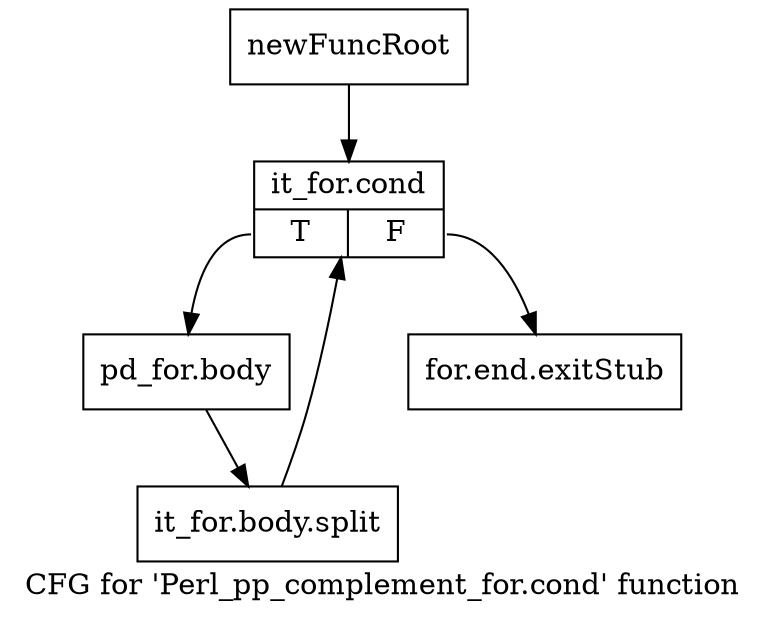 digraph "CFG for 'Perl_pp_complement_for.cond' function" {
	label="CFG for 'Perl_pp_complement_for.cond' function";

	Node0x4e3b880 [shape=record,label="{newFuncRoot}"];
	Node0x4e3b880 -> Node0x4e3bcd0;
	Node0x4e3b8d0 [shape=record,label="{for.end.exitStub}"];
	Node0x4e3bcd0 [shape=record,label="{it_for.cond|{<s0>T|<s1>F}}"];
	Node0x4e3bcd0:s0 -> Node0x4e3bd20;
	Node0x4e3bcd0:s1 -> Node0x4e3b8d0;
	Node0x4e3bd20 [shape=record,label="{pd_for.body}"];
	Node0x4e3bd20 -> Node0x6444fd0;
	Node0x6444fd0 [shape=record,label="{it_for.body.split}"];
	Node0x6444fd0 -> Node0x4e3bcd0;
}
